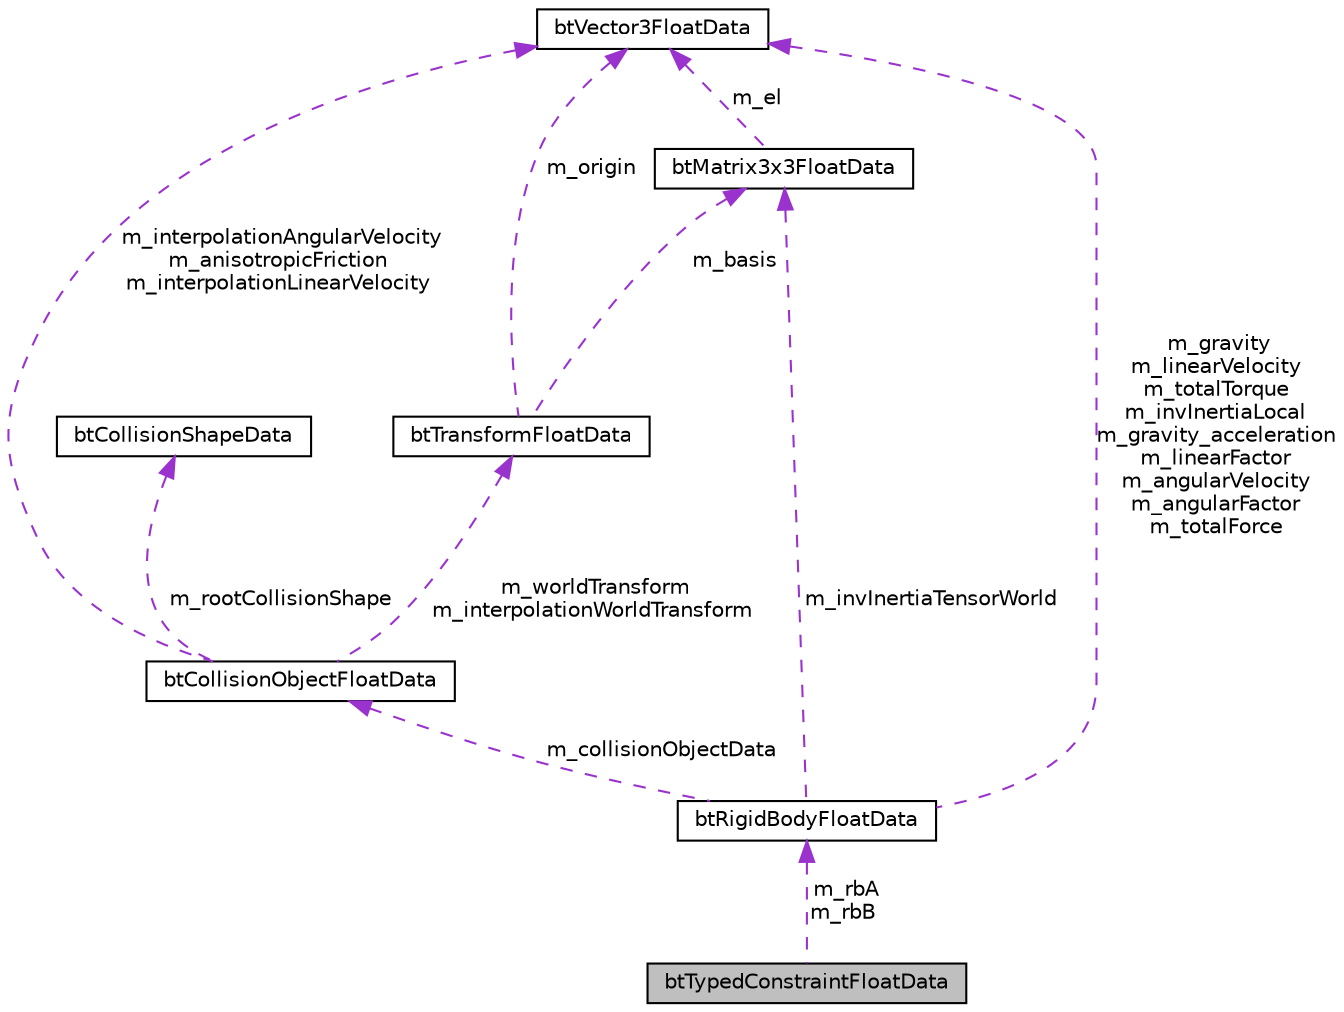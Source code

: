 digraph "btTypedConstraintFloatData"
{
  edge [fontname="Helvetica",fontsize="10",labelfontname="Helvetica",labelfontsize="10"];
  node [fontname="Helvetica",fontsize="10",shape=record];
  Node1 [label="btTypedConstraintFloatData",height=0.2,width=0.4,color="black", fillcolor="grey75", style="filled", fontcolor="black"];
  Node2 -> Node1 [dir="back",color="darkorchid3",fontsize="10",style="dashed",label=" m_rbA\nm_rbB" ,fontname="Helvetica"];
  Node2 [label="btRigidBodyFloatData",height=0.2,width=0.4,color="black", fillcolor="white", style="filled",URL="$structbt_rigid_body_float_data.html",tooltip="do not change those serialization structures, it requires an updated sBulletDNAstr/sBulletDNAstr64 ..."];
  Node3 -> Node2 [dir="back",color="darkorchid3",fontsize="10",style="dashed",label=" m_collisionObjectData" ,fontname="Helvetica"];
  Node3 [label="btCollisionObjectFloatData",height=0.2,width=0.4,color="black", fillcolor="white", style="filled",URL="$structbt_collision_object_float_data.html",tooltip="do not change those serialization structures, it requires an updated sBulletDNAstr/sBulletDNAstr64 ..."];
  Node4 -> Node3 [dir="back",color="darkorchid3",fontsize="10",style="dashed",label=" m_interpolationAngularVelocity\nm_anisotropicFriction\nm_interpolationLinearVelocity" ,fontname="Helvetica"];
  Node4 [label="btVector3FloatData",height=0.2,width=0.4,color="black", fillcolor="white", style="filled",URL="$structbt_vector3_float_data.html"];
  Node5 -> Node3 [dir="back",color="darkorchid3",fontsize="10",style="dashed",label=" m_rootCollisionShape" ,fontname="Helvetica"];
  Node5 [label="btCollisionShapeData",height=0.2,width=0.4,color="black", fillcolor="white", style="filled",URL="$structbt_collision_shape_data.html",tooltip="do not change those serialization structures, it requires an updated sBulletDNAstr/sBulletDNAstr64 ..."];
  Node6 -> Node3 [dir="back",color="darkorchid3",fontsize="10",style="dashed",label=" m_worldTransform\nm_interpolationWorldTransform" ,fontname="Helvetica"];
  Node6 [label="btTransformFloatData",height=0.2,width=0.4,color="black", fillcolor="white", style="filled",URL="$structbt_transform_float_data.html",tooltip="for serialization "];
  Node7 -> Node6 [dir="back",color="darkorchid3",fontsize="10",style="dashed",label=" m_basis" ,fontname="Helvetica"];
  Node7 [label="btMatrix3x3FloatData",height=0.2,width=0.4,color="black", fillcolor="white", style="filled",URL="$structbt_matrix3x3_float_data.html",tooltip="for serialization "];
  Node4 -> Node7 [dir="back",color="darkorchid3",fontsize="10",style="dashed",label=" m_el" ,fontname="Helvetica"];
  Node4 -> Node6 [dir="back",color="darkorchid3",fontsize="10",style="dashed",label=" m_origin" ,fontname="Helvetica"];
  Node7 -> Node2 [dir="back",color="darkorchid3",fontsize="10",style="dashed",label=" m_invInertiaTensorWorld" ,fontname="Helvetica"];
  Node4 -> Node2 [dir="back",color="darkorchid3",fontsize="10",style="dashed",label=" m_gravity\nm_linearVelocity\nm_totalTorque\nm_invInertiaLocal\nm_gravity_acceleration\nm_linearFactor\nm_angularVelocity\nm_angularFactor\nm_totalForce" ,fontname="Helvetica"];
}
